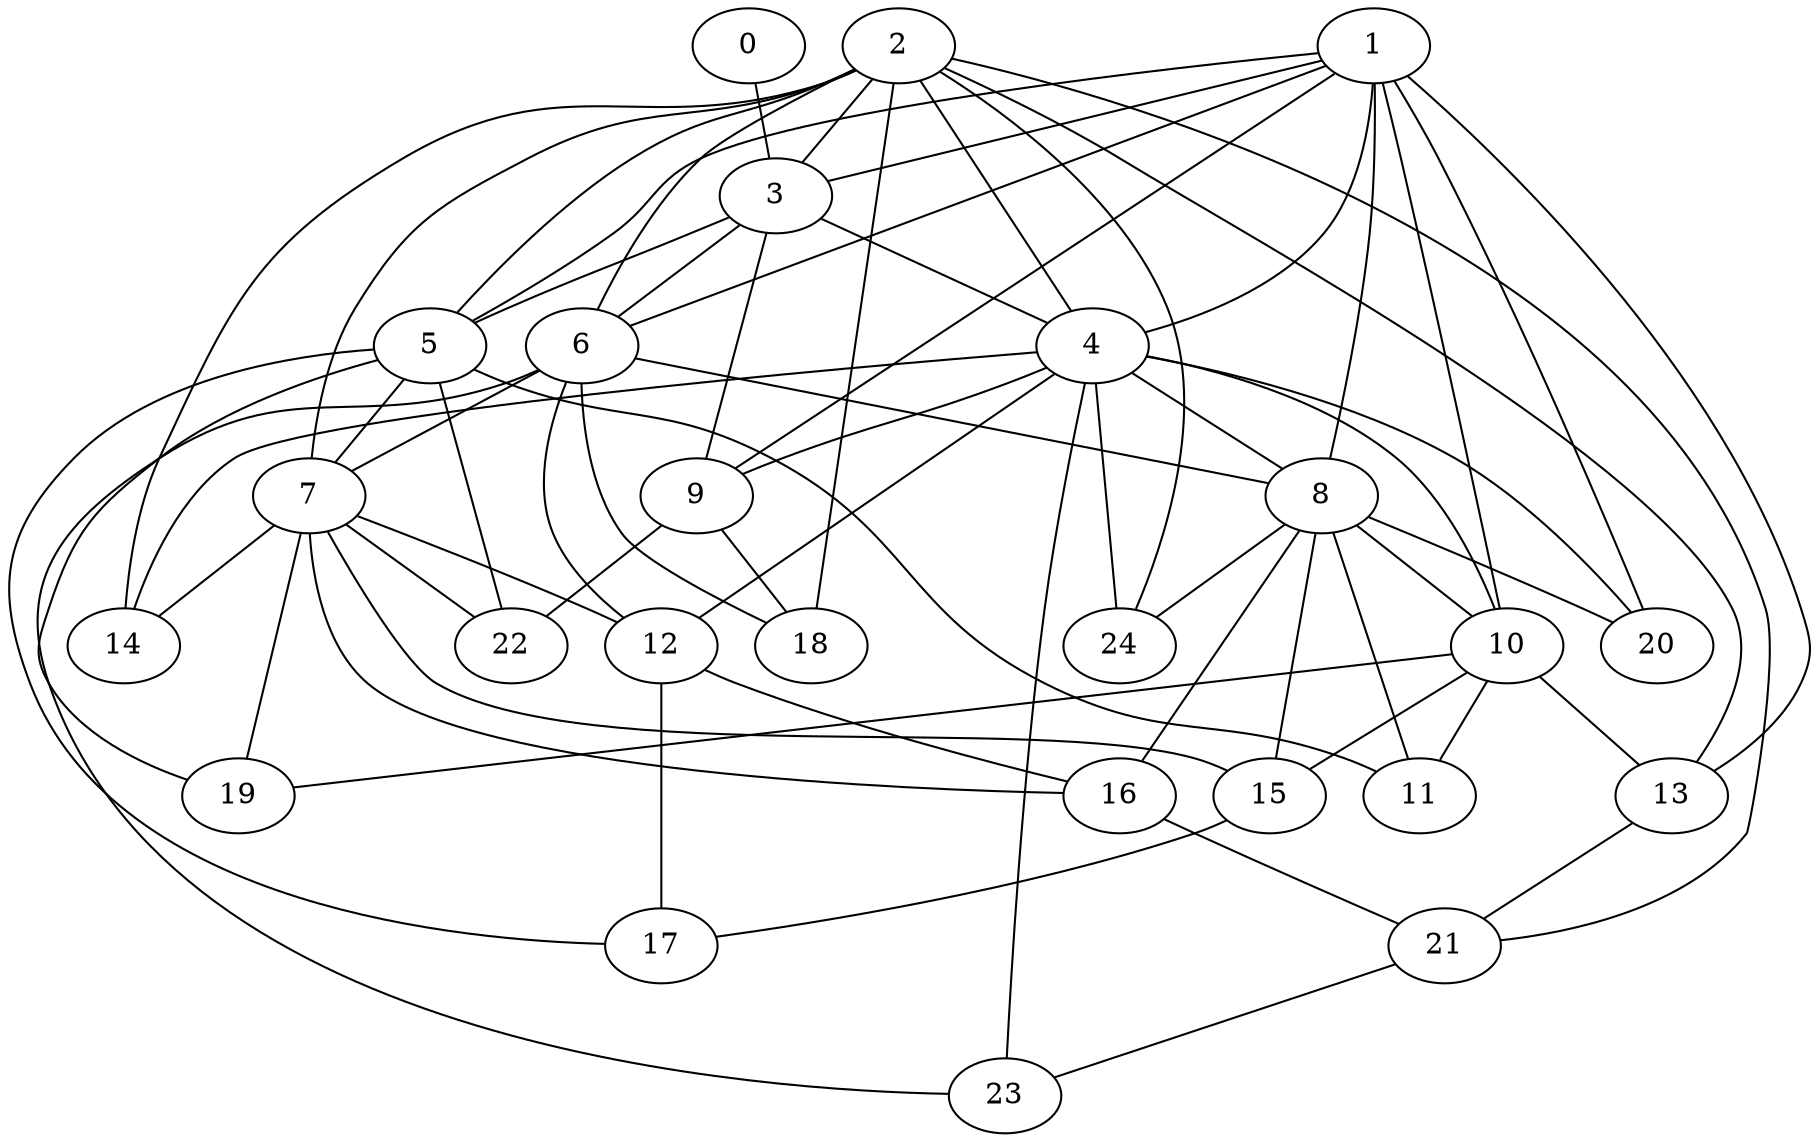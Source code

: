 strict graph "barabasi_albert_graph(25,3)" {
0;
1;
2;
3;
4;
5;
6;
7;
8;
9;
10;
11;
12;
13;
14;
15;
16;
17;
18;
19;
20;
21;
22;
23;
24;
0 -- 3  [is_available=True, prob="0.0836854674063"];
1 -- 3  [is_available=True, prob="0.552528020043"];
1 -- 4  [is_available=True, prob="0.0304138412048"];
1 -- 5  [is_available=True, prob="0.379547824158"];
1 -- 6  [is_available=True, prob="0.20340441529"];
1 -- 8  [is_available=True, prob="0.632834152834"];
1 -- 9  [is_available=True, prob="0.071701698643"];
1 -- 10  [is_available=True, prob="0.267074587142"];
1 -- 13  [is_available=True, prob="0.0818780042491"];
1 -- 20  [is_available=True, prob="1.0"];
2 -- 3  [is_available=True, prob="0.92957695757"];
2 -- 4  [is_available=True, prob="0.734169821435"];
2 -- 5  [is_available=True, prob="1.0"];
2 -- 6  [is_available=True, prob="0.931190430534"];
2 -- 7  [is_available=True, prob="0.560883768389"];
2 -- 13  [is_available=True, prob="0.188277413367"];
2 -- 14  [is_available=True, prob="0.281937311058"];
2 -- 18  [is_available=True, prob="0.621224924418"];
2 -- 21  [is_available=True, prob="1.0"];
2 -- 24  [is_available=True, prob="0.878756974119"];
3 -- 4  [is_available=True, prob="0.338595113969"];
3 -- 5  [is_available=True, prob="0.0488315831876"];
3 -- 6  [is_available=True, prob="0.842438680314"];
3 -- 9  [is_available=True, prob="0.122718376882"];
4 -- 8  [is_available=True, prob="0.328017897228"];
4 -- 9  [is_available=True, prob="1.0"];
4 -- 10  [is_available=True, prob="0.74651236758"];
4 -- 12  [is_available=True, prob="1.0"];
4 -- 14  [is_available=True, prob="1.0"];
4 -- 20  [is_available=True, prob="1.0"];
4 -- 23  [is_available=True, prob="1.0"];
4 -- 24  [is_available=True, prob="1.0"];
5 -- 7  [is_available=True, prob="0.113583647482"];
5 -- 11  [is_available=True, prob="1.0"];
5 -- 17  [is_available=True, prob="0.357693597898"];
5 -- 19  [is_available=True, prob="0.112199472619"];
5 -- 22  [is_available=True, prob="1.0"];
6 -- 7  [is_available=True, prob="1.0"];
6 -- 8  [is_available=True, prob="0.69473454302"];
6 -- 12  [is_available=True, prob="0.220693585614"];
6 -- 18  [is_available=True, prob="0.111076952725"];
6 -- 23  [is_available=True, prob="0.223451808221"];
7 -- 12  [is_available=True, prob="0.838273374062"];
7 -- 14  [is_available=True, prob="1.0"];
7 -- 15  [is_available=True, prob="0.362687223041"];
7 -- 16  [is_available=True, prob="0.770868761421"];
7 -- 19  [is_available=True, prob="1.0"];
7 -- 22  [is_available=True, prob="0.0563586543028"];
8 -- 10  [is_available=True, prob="0.748556172723"];
8 -- 11  [is_available=True, prob="0.118708840341"];
8 -- 15  [is_available=True, prob="0.122118587458"];
8 -- 16  [is_available=True, prob="0.862650041196"];
8 -- 20  [is_available=True, prob="0.90312141969"];
8 -- 24  [is_available=True, prob="1.0"];
9 -- 18  [is_available=True, prob="0.830284915672"];
9 -- 22  [is_available=True, prob="0.446235607445"];
10 -- 11  [is_available=True, prob="1.0"];
10 -- 13  [is_available=True, prob="0.664975076754"];
10 -- 15  [is_available=True, prob="0.418423668186"];
10 -- 19  [is_available=True, prob="0.731259017155"];
12 -- 16  [is_available=True, prob="0.694429629584"];
12 -- 17  [is_available=True, prob="1.0"];
13 -- 21  [is_available=True, prob="0.0867262026093"];
15 -- 17  [is_available=True, prob="1.0"];
16 -- 21  [is_available=True, prob="0.221365448489"];
21 -- 23  [is_available=True, prob="0.481335388374"];
}

